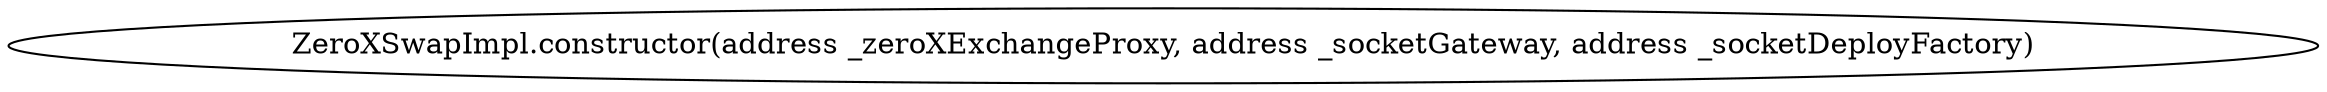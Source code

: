 digraph "" {
	graph [bb="0,0,945.56,36"];
	node [label="\N"];
	"ZeroXSwapImpl.constructor(address _zeroXExchangeProxy, address _socketGateway, address _socketDeployFactory)"	 [height=0.5,
		pos="472.78,18",
		width=13.133];
}

